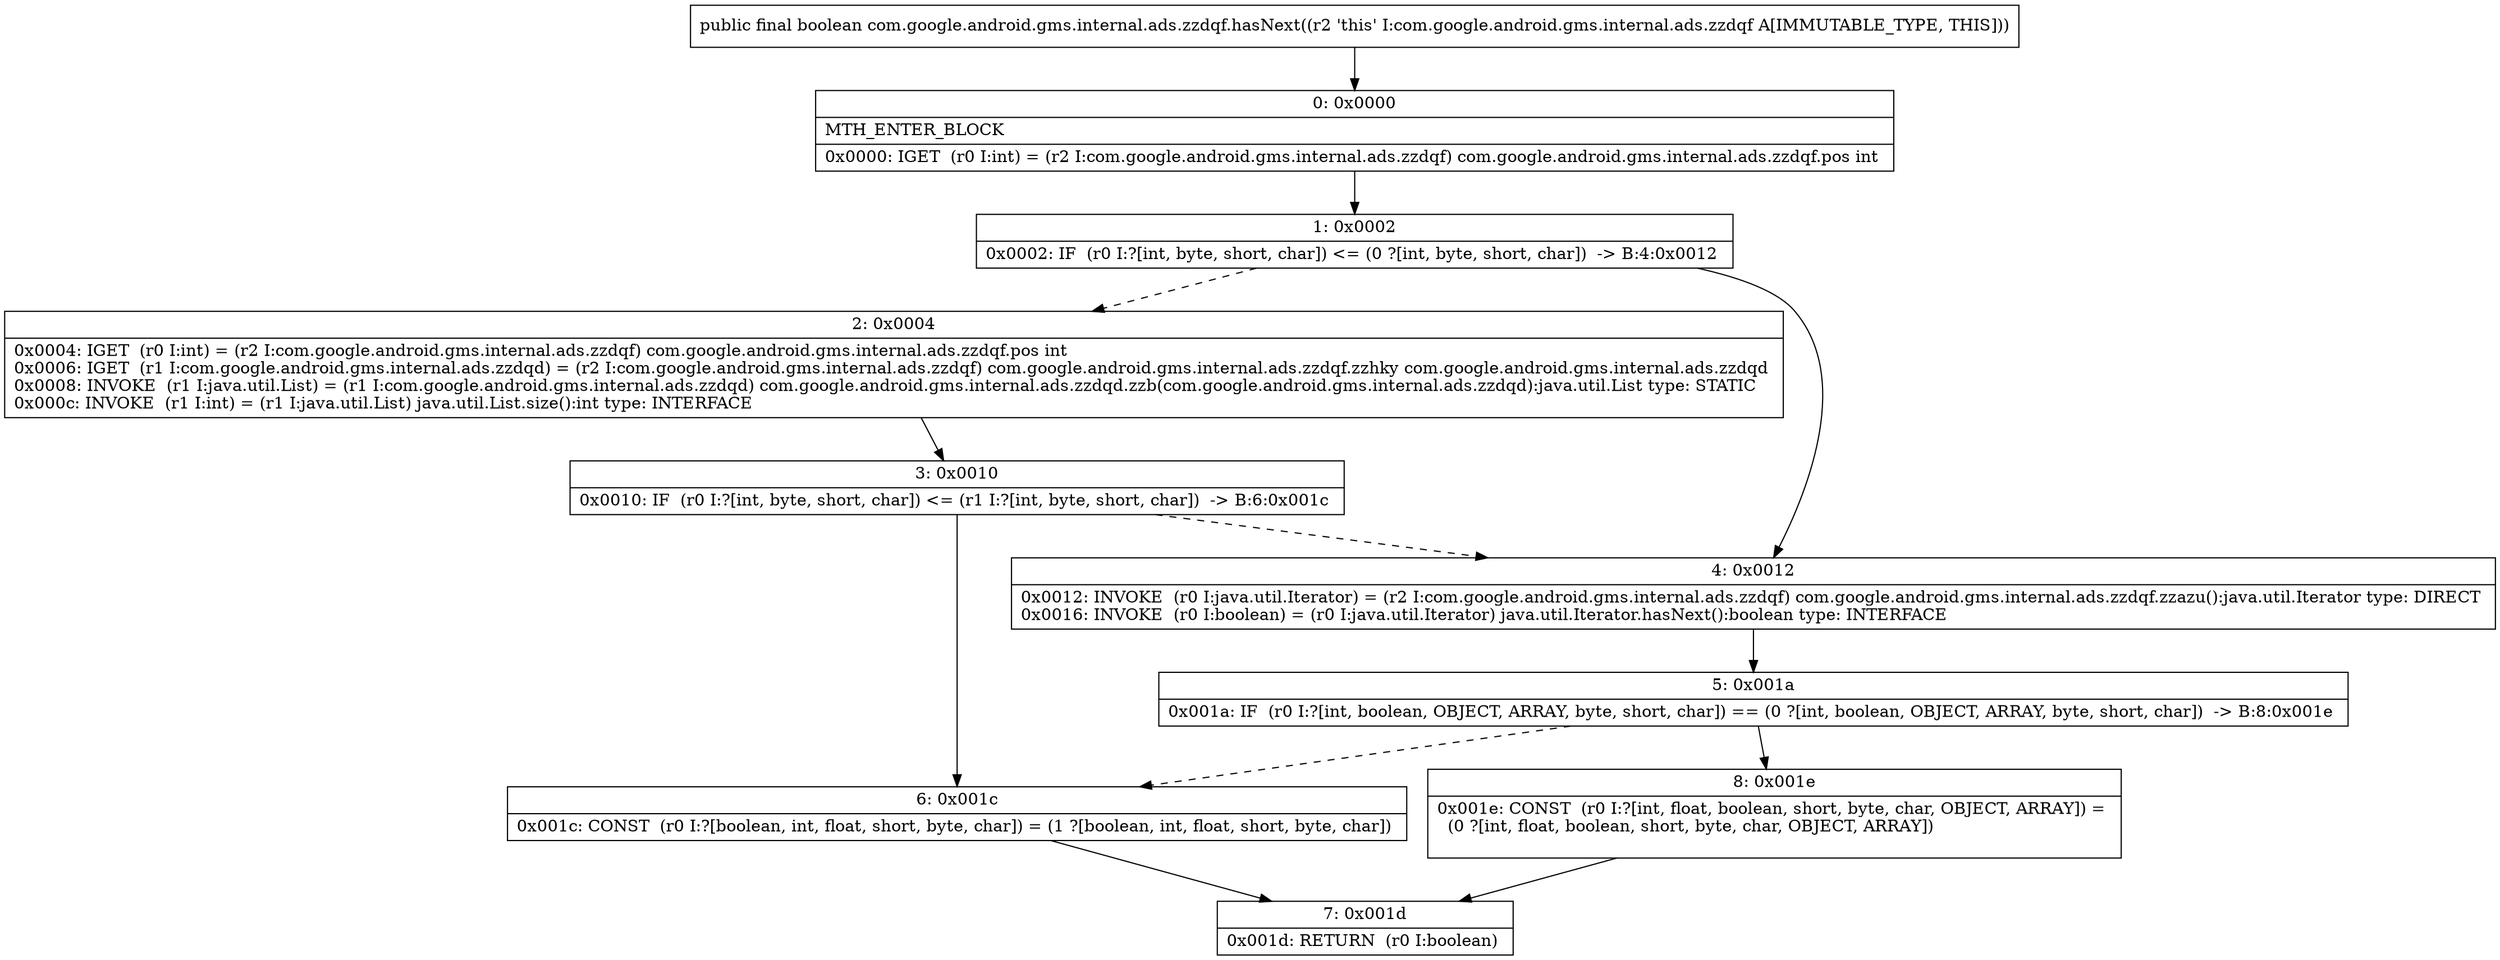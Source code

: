 digraph "CFG forcom.google.android.gms.internal.ads.zzdqf.hasNext()Z" {
Node_0 [shape=record,label="{0\:\ 0x0000|MTH_ENTER_BLOCK\l|0x0000: IGET  (r0 I:int) = (r2 I:com.google.android.gms.internal.ads.zzdqf) com.google.android.gms.internal.ads.zzdqf.pos int \l}"];
Node_1 [shape=record,label="{1\:\ 0x0002|0x0002: IF  (r0 I:?[int, byte, short, char]) \<= (0 ?[int, byte, short, char])  \-\> B:4:0x0012 \l}"];
Node_2 [shape=record,label="{2\:\ 0x0004|0x0004: IGET  (r0 I:int) = (r2 I:com.google.android.gms.internal.ads.zzdqf) com.google.android.gms.internal.ads.zzdqf.pos int \l0x0006: IGET  (r1 I:com.google.android.gms.internal.ads.zzdqd) = (r2 I:com.google.android.gms.internal.ads.zzdqf) com.google.android.gms.internal.ads.zzdqf.zzhky com.google.android.gms.internal.ads.zzdqd \l0x0008: INVOKE  (r1 I:java.util.List) = (r1 I:com.google.android.gms.internal.ads.zzdqd) com.google.android.gms.internal.ads.zzdqd.zzb(com.google.android.gms.internal.ads.zzdqd):java.util.List type: STATIC \l0x000c: INVOKE  (r1 I:int) = (r1 I:java.util.List) java.util.List.size():int type: INTERFACE \l}"];
Node_3 [shape=record,label="{3\:\ 0x0010|0x0010: IF  (r0 I:?[int, byte, short, char]) \<= (r1 I:?[int, byte, short, char])  \-\> B:6:0x001c \l}"];
Node_4 [shape=record,label="{4\:\ 0x0012|0x0012: INVOKE  (r0 I:java.util.Iterator) = (r2 I:com.google.android.gms.internal.ads.zzdqf) com.google.android.gms.internal.ads.zzdqf.zzazu():java.util.Iterator type: DIRECT \l0x0016: INVOKE  (r0 I:boolean) = (r0 I:java.util.Iterator) java.util.Iterator.hasNext():boolean type: INTERFACE \l}"];
Node_5 [shape=record,label="{5\:\ 0x001a|0x001a: IF  (r0 I:?[int, boolean, OBJECT, ARRAY, byte, short, char]) == (0 ?[int, boolean, OBJECT, ARRAY, byte, short, char])  \-\> B:8:0x001e \l}"];
Node_6 [shape=record,label="{6\:\ 0x001c|0x001c: CONST  (r0 I:?[boolean, int, float, short, byte, char]) = (1 ?[boolean, int, float, short, byte, char]) \l}"];
Node_7 [shape=record,label="{7\:\ 0x001d|0x001d: RETURN  (r0 I:boolean) \l}"];
Node_8 [shape=record,label="{8\:\ 0x001e|0x001e: CONST  (r0 I:?[int, float, boolean, short, byte, char, OBJECT, ARRAY]) = \l  (0 ?[int, float, boolean, short, byte, char, OBJECT, ARRAY])\l \l}"];
MethodNode[shape=record,label="{public final boolean com.google.android.gms.internal.ads.zzdqf.hasNext((r2 'this' I:com.google.android.gms.internal.ads.zzdqf A[IMMUTABLE_TYPE, THIS])) }"];
MethodNode -> Node_0;
Node_0 -> Node_1;
Node_1 -> Node_2[style=dashed];
Node_1 -> Node_4;
Node_2 -> Node_3;
Node_3 -> Node_4[style=dashed];
Node_3 -> Node_6;
Node_4 -> Node_5;
Node_5 -> Node_6[style=dashed];
Node_5 -> Node_8;
Node_6 -> Node_7;
Node_8 -> Node_7;
}


